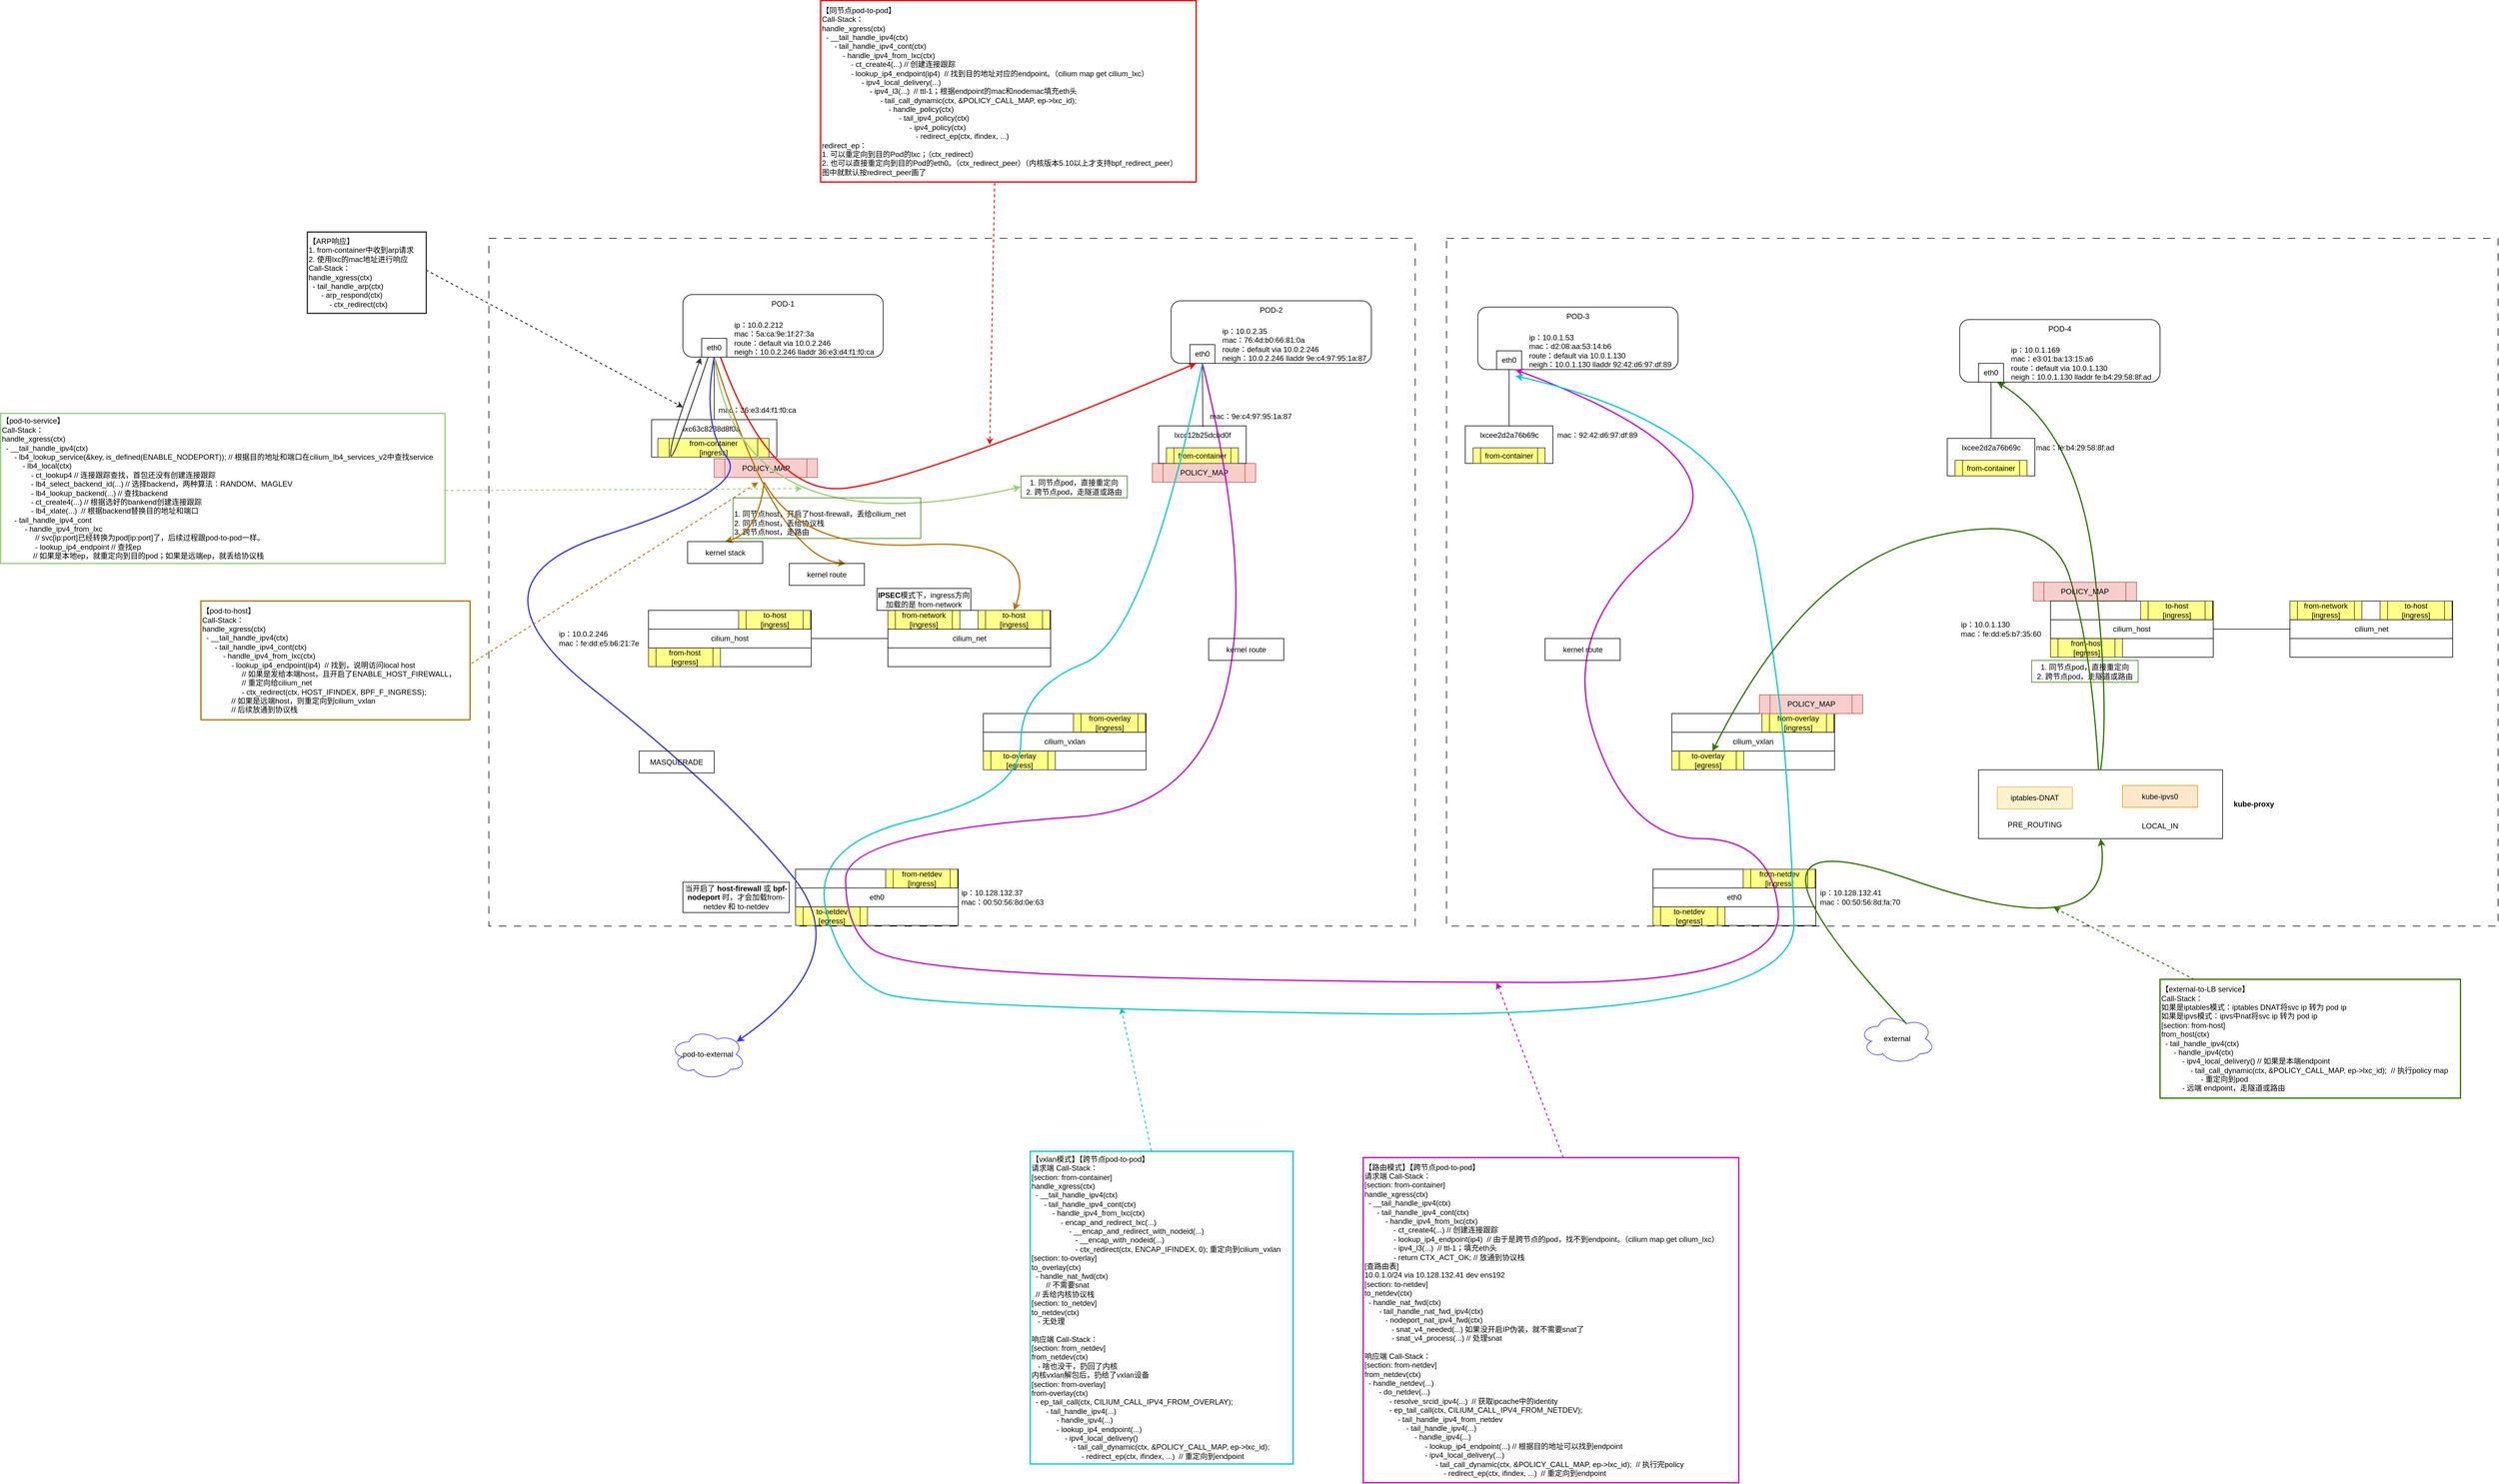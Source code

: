 <mxfile version="21.5.2" type="github">
  <diagram name="第 1 页" id="gMGXaRhbQjXeQtGGSrd3">
    <mxGraphModel dx="2704" dy="1717" grid="1" gridSize="10" guides="1" tooltips="1" connect="1" arrows="1" fold="1" page="1" pageScale="1" pageWidth="827" pageHeight="1169" math="0" shadow="0">
      <root>
        <mxCell id="0" />
        <mxCell id="1" parent="0" />
        <mxCell id="pFs_SzHBFSE5JqzF3wSR-124" value="" style="rounded=0;whiteSpace=wrap;html=1;strokeColor=#000000;strokeWidth=1;fillColor=none;dashed=1;dashPattern=12 12;" parent="1" vertex="1">
          <mxGeometry x="960" y="160" width="1680" height="1100" as="geometry" />
        </mxCell>
        <mxCell id="pFs_SzHBFSE5JqzF3wSR-123" value="" style="rounded=0;whiteSpace=wrap;html=1;strokeColor=#000000;strokeWidth=1;fillColor=none;dashed=1;dashPattern=12 12;movable=1;resizable=1;rotatable=1;deletable=1;editable=1;locked=0;connectable=1;" parent="1" vertex="1">
          <mxGeometry x="-570" y="160" width="1480" height="1100" as="geometry" />
        </mxCell>
        <mxCell id="AFxvPeA2e7Iyxpf63gBD-72" value="POLICY_MAP" style="shape=process;whiteSpace=wrap;html=1;backgroundOutline=1;fillColor=#f8cecc;strokeColor=#b85450;" parent="1" vertex="1">
          <mxGeometry x="1897.5" y="710" width="165" height="30" as="geometry" />
        </mxCell>
        <mxCell id="AFxvPeA2e7Iyxpf63gBD-71" value="POLICY_MAP" style="shape=process;whiteSpace=wrap;html=1;backgroundOutline=1;fillColor=#f8cecc;strokeColor=#b85450;" parent="1" vertex="1">
          <mxGeometry x="490" y="520" width="165" height="30" as="geometry" />
        </mxCell>
        <mxCell id="AFxvPeA2e7Iyxpf63gBD-65" value="" style="rounded=0;whiteSpace=wrap;html=1;" parent="1" vertex="1">
          <mxGeometry x="1810" y="1010" width="390" height="110" as="geometry" />
        </mxCell>
        <mxCell id="AFxvPeA2e7Iyxpf63gBD-25" value="" style="group" parent="1" vertex="1" connectable="0">
          <mxGeometry x="1290" y="1169" width="410" height="90" as="geometry" />
        </mxCell>
        <mxCell id="pFs_SzHBFSE5JqzF3wSR-71" value="ip：10.128.132.41&lt;br&gt;mac：00:50:56:8d:fa:70" style="text;html=1;strokeColor=none;fillColor=none;align=left;verticalAlign=middle;whiteSpace=wrap;rounded=0;container=0;" parent="AFxvPeA2e7Iyxpf63gBD-25" vertex="1">
          <mxGeometry x="265" y="25" width="145" height="40" as="geometry" />
        </mxCell>
        <mxCell id="pFs_SzHBFSE5JqzF3wSR-106" value="" style="rounded=0;whiteSpace=wrap;html=1;container=0;" parent="AFxvPeA2e7Iyxpf63gBD-25" vertex="1">
          <mxGeometry width="260" height="90" as="geometry" />
        </mxCell>
        <mxCell id="pFs_SzHBFSE5JqzF3wSR-107" value="from-netdev&lt;br&gt;[ingress]" style="shape=process;whiteSpace=wrap;html=1;backgroundOutline=1;fillColor=#ffff88;strokeColor=#36393d;container=0;" parent="AFxvPeA2e7Iyxpf63gBD-25" vertex="1">
          <mxGeometry x="144" width="115" height="30" as="geometry" />
        </mxCell>
        <mxCell id="pFs_SzHBFSE5JqzF3wSR-108" value="to-netdev&lt;br&gt;[egress]" style="shape=process;whiteSpace=wrap;html=1;backgroundOutline=1;fillColor=#ffff88;strokeColor=#36393d;container=0;" parent="AFxvPeA2e7Iyxpf63gBD-25" vertex="1">
          <mxGeometry y="60" width="115" height="30" as="geometry" />
        </mxCell>
        <mxCell id="pFs_SzHBFSE5JqzF3wSR-109" value="eth0" style="rounded=0;whiteSpace=wrap;html=1;strokeColor=default;strokeWidth=1;fillColor=none;container=0;" parent="AFxvPeA2e7Iyxpf63gBD-25" vertex="1">
          <mxGeometry y="30" width="260" height="30" as="geometry" />
        </mxCell>
        <mxCell id="AFxvPeA2e7Iyxpf63gBD-13" value="" style="group" parent="1" vertex="1" connectable="0">
          <mxGeometry x="-80" y="1169" width="407.5" height="90" as="geometry" />
        </mxCell>
        <mxCell id="pFs_SzHBFSE5JqzF3wSR-59" value="ip：10.128.132.37&lt;br&gt;mac：00:50:56:8d:0e:63" style="text;html=1;strokeColor=none;fillColor=none;align=left;verticalAlign=middle;whiteSpace=wrap;rounded=0;" parent="AFxvPeA2e7Iyxpf63gBD-13" vertex="1">
          <mxGeometry x="262.5" y="25" width="145" height="40" as="geometry" />
        </mxCell>
        <mxCell id="pFs_SzHBFSE5JqzF3wSR-60" value="" style="rounded=0;whiteSpace=wrap;html=1;" parent="AFxvPeA2e7Iyxpf63gBD-13" vertex="1">
          <mxGeometry width="260" height="90" as="geometry" />
        </mxCell>
        <mxCell id="pFs_SzHBFSE5JqzF3wSR-61" value="from-netdev&lt;br&gt;[ingress]" style="shape=process;whiteSpace=wrap;html=1;backgroundOutline=1;fillColor=#ffff88;strokeColor=#36393d;" parent="AFxvPeA2e7Iyxpf63gBD-13" vertex="1">
          <mxGeometry x="144" width="115" height="30" as="geometry" />
        </mxCell>
        <mxCell id="pFs_SzHBFSE5JqzF3wSR-62" value="to-netdev&lt;br&gt;[egress]" style="shape=process;whiteSpace=wrap;html=1;backgroundOutline=1;fillColor=#ffff88;strokeColor=#36393d;" parent="AFxvPeA2e7Iyxpf63gBD-13" vertex="1">
          <mxGeometry y="60" width="115" height="30" as="geometry" />
        </mxCell>
        <mxCell id="pFs_SzHBFSE5JqzF3wSR-105" value="eth0" style="rounded=0;whiteSpace=wrap;html=1;strokeColor=default;strokeWidth=1;fillColor=none;" parent="AFxvPeA2e7Iyxpf63gBD-13" vertex="1">
          <mxGeometry y="30" width="260" height="30" as="geometry" />
        </mxCell>
        <mxCell id="AFxvPeA2e7Iyxpf63gBD-4" value="" style="group" parent="1" vertex="1" connectable="0">
          <mxGeometry x="500" y="430" width="225" height="90" as="geometry" />
        </mxCell>
        <mxCell id="pFs_SzHBFSE5JqzF3wSR-18" value="mac：9e:c4:97:95:1a:87" style="text;html=1;strokeColor=none;fillColor=none;align=left;verticalAlign=middle;whiteSpace=wrap;rounded=0;" parent="AFxvPeA2e7Iyxpf63gBD-4" vertex="1">
          <mxGeometry x="80" width="145" height="30" as="geometry" />
        </mxCell>
        <mxCell id="pFs_SzHBFSE5JqzF3wSR-27" value="" style="rounded=0;whiteSpace=wrap;html=1;" parent="AFxvPeA2e7Iyxpf63gBD-4" vertex="1">
          <mxGeometry y="30" width="140" height="60" as="geometry" />
        </mxCell>
        <mxCell id="pFs_SzHBFSE5JqzF3wSR-28" value="from-container" style="shape=process;whiteSpace=wrap;html=1;backgroundOutline=1;fillColor=#ffff88;strokeColor=#36393d;" parent="AFxvPeA2e7Iyxpf63gBD-4" vertex="1">
          <mxGeometry x="12.5" y="65" width="115" height="25" as="geometry" />
        </mxCell>
        <mxCell id="pFs_SzHBFSE5JqzF3wSR-29" value="lxcc12b25dcbd0f" style="text;html=1;align=center;verticalAlign=middle;resizable=0;points=[];autosize=1;strokeColor=none;fillColor=none;" parent="AFxvPeA2e7Iyxpf63gBD-4" vertex="1">
          <mxGeometry x="15" y="30" width="110" height="30" as="geometry" />
        </mxCell>
        <mxCell id="AFxvPeA2e7Iyxpf63gBD-3" value="" style="group" parent="1" vertex="1" connectable="0">
          <mxGeometry x="-310" y="420" width="235" height="90" as="geometry" />
        </mxCell>
        <mxCell id="pFs_SzHBFSE5JqzF3wSR-10" value="mac：36:e3:d4:f1:f0:ca" style="text;html=1;strokeColor=none;fillColor=none;align=left;verticalAlign=middle;whiteSpace=wrap;rounded=0;" parent="AFxvPeA2e7Iyxpf63gBD-3" vertex="1">
          <mxGeometry x="105" width="130" height="30" as="geometry" />
        </mxCell>
        <mxCell id="pFs_SzHBFSE5JqzF3wSR-11" value="" style="rounded=0;whiteSpace=wrap;html=1;" parent="AFxvPeA2e7Iyxpf63gBD-3" vertex="1">
          <mxGeometry y="30" width="200" height="60" as="geometry" />
        </mxCell>
        <mxCell id="pFs_SzHBFSE5JqzF3wSR-22" value="from-container&lt;br&gt;[ingress]" style="shape=process;whiteSpace=wrap;html=1;backgroundOutline=1;fillColor=#ffff88;strokeColor=#36393d;" parent="AFxvPeA2e7Iyxpf63gBD-3" vertex="1">
          <mxGeometry x="10" y="60" width="177.5" height="30" as="geometry" />
        </mxCell>
        <mxCell id="pFs_SzHBFSE5JqzF3wSR-23" value="lxc63c8238d8f0a" style="text;html=1;align=center;verticalAlign=middle;resizable=0;points=[];autosize=1;strokeColor=none;fillColor=none;" parent="AFxvPeA2e7Iyxpf63gBD-3" vertex="1">
          <mxGeometry x="40" y="30" width="110" height="30" as="geometry" />
        </mxCell>
        <mxCell id="pFs_SzHBFSE5JqzF3wSR-117" value="" style="group" parent="1" vertex="1" connectable="0">
          <mxGeometry x="1320" y="920" width="260" height="90" as="geometry" />
        </mxCell>
        <mxCell id="pFs_SzHBFSE5JqzF3wSR-118" value="" style="rounded=0;whiteSpace=wrap;html=1;" parent="pFs_SzHBFSE5JqzF3wSR-117" vertex="1">
          <mxGeometry width="260" height="90" as="geometry" />
        </mxCell>
        <mxCell id="pFs_SzHBFSE5JqzF3wSR-119" value="from-overlay&lt;br style=&quot;border-color: var(--border-color);&quot;&gt;[ingress]" style="shape=process;whiteSpace=wrap;html=1;backgroundOutline=1;fillColor=#ffff88;strokeColor=#36393d;" parent="pFs_SzHBFSE5JqzF3wSR-117" vertex="1">
          <mxGeometry x="144" width="115" height="30" as="geometry" />
        </mxCell>
        <mxCell id="pFs_SzHBFSE5JqzF3wSR-120" value="to-overlay&lt;br style=&quot;border-color: var(--border-color);&quot;&gt;[egress]" style="shape=process;whiteSpace=wrap;html=1;backgroundOutline=1;fillColor=#ffff88;strokeColor=#36393d;" parent="pFs_SzHBFSE5JqzF3wSR-117" vertex="1">
          <mxGeometry y="60" width="115" height="30" as="geometry" />
        </mxCell>
        <mxCell id="pFs_SzHBFSE5JqzF3wSR-121" value="cilium_vxlan" style="rounded=0;whiteSpace=wrap;html=1;strokeColor=default;strokeWidth=1;fillColor=none;" parent="pFs_SzHBFSE5JqzF3wSR-117" vertex="1">
          <mxGeometry y="30" width="260" height="30" as="geometry" />
        </mxCell>
        <mxCell id="pFs_SzHBFSE5JqzF3wSR-112" value="" style="group" parent="1" vertex="1" connectable="0">
          <mxGeometry x="220" y="920" width="260" height="90" as="geometry" />
        </mxCell>
        <mxCell id="pFs_SzHBFSE5JqzF3wSR-113" value="" style="rounded=0;whiteSpace=wrap;html=1;" parent="pFs_SzHBFSE5JqzF3wSR-112" vertex="1">
          <mxGeometry width="260" height="90" as="geometry" />
        </mxCell>
        <mxCell id="pFs_SzHBFSE5JqzF3wSR-114" value="from-overlay&lt;br style=&quot;border-color: var(--border-color);&quot;&gt;[ingress]" style="shape=process;whiteSpace=wrap;html=1;backgroundOutline=1;fillColor=#ffff88;strokeColor=#36393d;" parent="pFs_SzHBFSE5JqzF3wSR-112" vertex="1">
          <mxGeometry x="144" width="115" height="30" as="geometry" />
        </mxCell>
        <mxCell id="pFs_SzHBFSE5JqzF3wSR-115" value="to-overlay&lt;br style=&quot;border-color: var(--border-color);&quot;&gt;[egress]" style="shape=process;whiteSpace=wrap;html=1;backgroundOutline=1;fillColor=#ffff88;strokeColor=#36393d;" parent="pFs_SzHBFSE5JqzF3wSR-112" vertex="1">
          <mxGeometry y="60" width="115" height="30" as="geometry" />
        </mxCell>
        <mxCell id="pFs_SzHBFSE5JqzF3wSR-116" value="cilium_vxlan" style="rounded=0;whiteSpace=wrap;html=1;strokeColor=default;strokeWidth=1;fillColor=none;" parent="pFs_SzHBFSE5JqzF3wSR-112" vertex="1">
          <mxGeometry y="30" width="260" height="30" as="geometry" />
        </mxCell>
        <mxCell id="pFs_SzHBFSE5JqzF3wSR-76" value="POLICY_MAP" style="shape=process;whiteSpace=wrap;html=1;backgroundOutline=1;fillColor=#f8cecc;strokeColor=#b85450;" parent="1" vertex="1">
          <mxGeometry x="1460" y="890" width="165" height="30" as="geometry" />
        </mxCell>
        <mxCell id="pFs_SzHBFSE5JqzF3wSR-39" value="POLICY_MAP" style="shape=process;whiteSpace=wrap;html=1;backgroundOutline=1;fillColor=#f8cecc;strokeColor=#b85450;" parent="1" vertex="1">
          <mxGeometry x="-210" y="512.5" width="165" height="30" as="geometry" />
        </mxCell>
        <mxCell id="pFs_SzHBFSE5JqzF3wSR-20" value="" style="endArrow=none;html=1;rounded=0;entryX=0.5;entryY=1;entryDx=0;entryDy=0;exitX=0.5;exitY=0;exitDx=0;exitDy=0;" parent="1" source="pFs_SzHBFSE5JqzF3wSR-11" target="pFs_SzHBFSE5JqzF3wSR-7" edge="1">
          <mxGeometry width="50" height="50" relative="1" as="geometry">
            <mxPoint x="80" y="460" as="sourcePoint" />
            <mxPoint x="130" y="410" as="targetPoint" />
          </mxGeometry>
        </mxCell>
        <mxCell id="pFs_SzHBFSE5JqzF3wSR-21" value="" style="endArrow=none;html=1;rounded=0;entryX=0.5;entryY=1;entryDx=0;entryDy=0;exitX=0.506;exitY=0.061;exitDx=0;exitDy=0;exitPerimeter=0;" parent="1" source="pFs_SzHBFSE5JqzF3wSR-29" target="pFs_SzHBFSE5JqzF3wSR-15" edge="1">
          <mxGeometry width="50" height="50" relative="1" as="geometry">
            <mxPoint x="570" y="450" as="sourcePoint" />
            <mxPoint x="180" y="370" as="targetPoint" />
          </mxGeometry>
        </mxCell>
        <mxCell id="pFs_SzHBFSE5JqzF3wSR-25" value="【ARP响应】&lt;br&gt;1. from-container中收到arp请求&lt;br&gt;2. 使用lxc的mac地址进行响应&lt;br&gt;Call-Stack：&lt;br&gt;handle_xgress(ctx)&lt;br&gt;&amp;nbsp; - tail_handle_arp(ctx)&lt;br&gt;&amp;nbsp; &amp;nbsp; &amp;nbsp; -&amp;nbsp;arp_respond(ctx)&lt;br&gt;&amp;nbsp; &amp;nbsp; &amp;nbsp; &amp;nbsp; &amp;nbsp; -&amp;nbsp;ctx_redirect(ctx)" style="text;html=1;align=left;verticalAlign=middle;resizable=0;points=[];autosize=1;strokeColor=#333333;fillColor=none;strokeWidth=2;" parent="1" vertex="1">
          <mxGeometry x="-860" y="150" width="190" height="130" as="geometry" />
        </mxCell>
        <mxCell id="pFs_SzHBFSE5JqzF3wSR-32" value="【同节点pod-to-pod】&lt;br&gt;Call-Stack：&lt;br&gt;handle_xgress(ctx)&lt;br&gt;&amp;nbsp; - __tail_handle_ipv4(ctx)&lt;br&gt;&amp;nbsp; &amp;nbsp; &amp;nbsp; -&amp;nbsp;tail_handle_ipv4_cont(ctx)&lt;br&gt;&amp;nbsp; &amp;nbsp; &amp;nbsp; &amp;nbsp; &amp;nbsp; -&amp;nbsp;handle_ipv4_from_lxc(ctx)&lt;br&gt;&amp;nbsp; &amp;nbsp; &amp;nbsp; &amp;nbsp; &amp;nbsp; &amp;nbsp; &amp;nbsp; -&amp;nbsp;ct_create4(...) // 创建连接跟踪&lt;br&gt;&amp;nbsp; &amp;nbsp; &amp;nbsp; &amp;nbsp; &amp;nbsp; &amp;nbsp; &amp;nbsp; -&amp;nbsp;lookup_ip4_endpoint(ip4)&amp;nbsp; // 找到目的地址对应的endpoint。（cilium map get cilium_lxc）&lt;br&gt;&amp;nbsp; &amp;nbsp; &amp;nbsp; &amp;nbsp; &amp;nbsp; &amp;nbsp; &amp;nbsp; &amp;nbsp; &amp;nbsp; &amp;nbsp;-&amp;nbsp;ipv4_local_delivery(...)&lt;br&gt;&amp;nbsp; &amp;nbsp; &amp;nbsp; &amp;nbsp; &amp;nbsp; &amp;nbsp; &amp;nbsp; &amp;nbsp; &amp;nbsp; &amp;nbsp; &amp;nbsp; &amp;nbsp;-&amp;nbsp;ipv4_l3(...)&amp;nbsp; // ttl-1；根据endpoint的mac和nodemac填充eth头&lt;br&gt;&amp;nbsp; &amp;nbsp; &amp;nbsp; &amp;nbsp; &amp;nbsp; &amp;nbsp; &amp;nbsp; &amp;nbsp; &amp;nbsp; &amp;nbsp; &amp;nbsp; &amp;nbsp; &amp;nbsp; &amp;nbsp; -&amp;nbsp;tail_call_dynamic(ctx, &amp;amp;POLICY_CALL_MAP, ep-&amp;gt;lxc_id);&lt;br&gt;&amp;nbsp; &amp;nbsp; &amp;nbsp; &amp;nbsp; &amp;nbsp; &amp;nbsp; &amp;nbsp; &amp;nbsp; &amp;nbsp; &amp;nbsp; &amp;nbsp; &amp;nbsp; &amp;nbsp; &amp;nbsp; &amp;nbsp; &amp;nbsp; -&amp;nbsp;handle_policy(ctx)&lt;br&gt;&amp;nbsp; &amp;nbsp; &amp;nbsp; &amp;nbsp; &amp;nbsp; &amp;nbsp; &amp;nbsp; &amp;nbsp; &amp;nbsp; &amp;nbsp; &amp;nbsp; &amp;nbsp; &amp;nbsp; &amp;nbsp; &amp;nbsp; &amp;nbsp; &amp;nbsp; &amp;nbsp; &amp;nbsp;-&amp;nbsp;tail_ipv4_policy(ctx)&lt;br&gt;&amp;nbsp; &amp;nbsp; &amp;nbsp; &amp;nbsp; &amp;nbsp; &amp;nbsp; &amp;nbsp; &amp;nbsp; &amp;nbsp; &amp;nbsp; &amp;nbsp; &amp;nbsp; &amp;nbsp; &amp;nbsp; &amp;nbsp; &amp;nbsp; &amp;nbsp; &amp;nbsp; &amp;nbsp; &amp;nbsp; &amp;nbsp; -&amp;nbsp;ipv4_policy(ctx)&lt;br&gt;&amp;nbsp; &amp;nbsp; &amp;nbsp; &amp;nbsp; &amp;nbsp; &amp;nbsp; &amp;nbsp; &amp;nbsp; &amp;nbsp; &amp;nbsp; &amp;nbsp; &amp;nbsp; &amp;nbsp; &amp;nbsp; &amp;nbsp; &amp;nbsp; &amp;nbsp; &amp;nbsp; &amp;nbsp; &amp;nbsp; &amp;nbsp; &amp;nbsp; &amp;nbsp;-&amp;nbsp;redirect_ep(ctx, ifindex, ...)&lt;br&gt;redirect_ep：&lt;br&gt;1. 可以重定向到目的Pod的lxc；（ctx_redirect）&lt;br&gt;2. 也可以直接重定向到目的Pod的eth0。（ctx_redirect_peer）（内核版本5.10以上才支持bpf_redirect_peer）&lt;br&gt;图中就默认按redirect_peer画了" style="text;html=1;align=left;verticalAlign=middle;resizable=0;points=[];autosize=1;strokeWidth=2;strokeColor=#FF0000;" parent="1" vertex="1">
          <mxGeometry x="-40" y="-220" width="600" height="290" as="geometry" />
        </mxCell>
        <mxCell id="pFs_SzHBFSE5JqzF3wSR-33" value="" style="curved=1;endArrow=classic;html=1;rounded=0;exitX=0.75;exitY=1;exitDx=0;exitDy=0;entryX=0.25;entryY=1;entryDx=0;entryDy=0;fillColor=#e51400;strokeColor=#FF0000;shadow=0;strokeWidth=2;" parent="1" source="pFs_SzHBFSE5JqzF3wSR-7" target="pFs_SzHBFSE5JqzF3wSR-15" edge="1">
          <mxGeometry width="50" height="50" relative="1" as="geometry">
            <mxPoint x="300" y="600" as="sourcePoint" />
            <mxPoint x="350" y="550" as="targetPoint" />
            <Array as="points">
              <mxPoint x="-120" y="570" />
              <mxPoint x="110" y="550" />
            </Array>
          </mxGeometry>
        </mxCell>
        <mxCell id="pFs_SzHBFSE5JqzF3wSR-34" value="【pod-to-host】&lt;br&gt;Call-Stack：&lt;br&gt;handle_xgress(ctx)&lt;br&gt;&amp;nbsp; - __tail_handle_ipv4(ctx)&lt;br&gt;&amp;nbsp; &amp;nbsp; &amp;nbsp; -&amp;nbsp;tail_handle_ipv4_cont(ctx)&lt;br&gt;&amp;nbsp; &amp;nbsp; &amp;nbsp; &amp;nbsp; &amp;nbsp; -&amp;nbsp;handle_ipv4_from_lxc(ctx)&lt;br&gt;&amp;nbsp; &amp;nbsp; &amp;nbsp; &amp;nbsp; &amp;nbsp; &amp;nbsp; &amp;nbsp; -&amp;nbsp;lookup_ip4_endpoint(ip4)&amp;nbsp; // 找到，说明访问local host&lt;br&gt;&amp;nbsp; &amp;nbsp; &amp;nbsp; &amp;nbsp; &amp;nbsp; &amp;nbsp; &amp;nbsp; &amp;nbsp; &amp;nbsp; &amp;nbsp;// 如果是发给本端host，且开启了ENABLE_HOST_FIREWALL，&lt;br&gt;&amp;nbsp; &amp;nbsp; &amp;nbsp; &amp;nbsp; &amp;nbsp; &amp;nbsp; &amp;nbsp; &amp;nbsp; &amp;nbsp; &amp;nbsp;// 重定向给cilium_net&lt;br&gt;&amp;nbsp; &amp;nbsp; &amp;nbsp; &amp;nbsp; &amp;nbsp; &amp;nbsp; &amp;nbsp; &amp;nbsp; &amp;nbsp; &amp;nbsp;-&amp;nbsp;ctx_redirect(ctx, HOST_IFINDEX, BPF_F_INGRESS);&lt;br&gt;&amp;nbsp; &amp;nbsp; &amp;nbsp; &amp;nbsp; &amp;nbsp; &amp;nbsp; &amp;nbsp; // 如果是远端host，则重定向到cilium_vxlan&lt;br&gt;&amp;nbsp; &amp;nbsp; &amp;nbsp; &amp;nbsp; &amp;nbsp; &amp;nbsp; &amp;nbsp; // 后续放通到协议栈" style="text;html=1;align=left;verticalAlign=middle;resizable=0;points=[];autosize=1;strokeColor=#BD7000;fillColor=none;fontColor=#000000;strokeWidth=2;" parent="1" vertex="1">
          <mxGeometry x="-1030" y="740" width="430" height="190" as="geometry" />
        </mxCell>
        <mxCell id="pFs_SzHBFSE5JqzF3wSR-38" value="" style="curved=1;endArrow=classic;html=1;rounded=0;exitX=0.5;exitY=1;exitDx=0;exitDy=0;fillColor=#f0a30a;strokeColor=#BD7000;shadow=0;strokeWidth=2;entryX=0.75;entryY=0;entryDx=0;entryDy=0;" parent="1" source="pFs_SzHBFSE5JqzF3wSR-7" target="uI2NAevABVAFO25NMIbf-1" edge="1">
          <mxGeometry width="50" height="50" relative="1" as="geometry">
            <mxPoint x="190" y="370" as="sourcePoint" />
            <mxPoint x="10" y="870" as="targetPoint" />
            <Array as="points">
              <mxPoint x="-110" y="670" />
            </Array>
          </mxGeometry>
        </mxCell>
        <mxCell id="pFs_SzHBFSE5JqzF3wSR-49" value="" style="rounded=1;whiteSpace=wrap;html=1;" parent="1" vertex="1">
          <mxGeometry x="1010" y="270" width="320" height="100" as="geometry" />
        </mxCell>
        <mxCell id="pFs_SzHBFSE5JqzF3wSR-50" value="eth0" style="rounded=0;whiteSpace=wrap;html=1;" parent="1" vertex="1">
          <mxGeometry x="1040" y="340" width="40" height="30" as="geometry" />
        </mxCell>
        <mxCell id="pFs_SzHBFSE5JqzF3wSR-51" value="ip：10.0.1.53&lt;br&gt;mac：d2:08:aa:53:14:b6&lt;br&gt;route：default via 10.0.1.130&lt;br&gt;neigh：10.0.1.130 lladdr 92:42:d6:97:df:89" style="text;html=1;strokeColor=none;fillColor=none;align=left;verticalAlign=middle;whiteSpace=wrap;rounded=0;" parent="1" vertex="1">
          <mxGeometry x="1090" y="310" width="240" height="60" as="geometry" />
        </mxCell>
        <mxCell id="pFs_SzHBFSE5JqzF3wSR-52" value="POD-3" style="text;html=1;strokeColor=none;fillColor=none;align=center;verticalAlign=middle;whiteSpace=wrap;rounded=0;" parent="1" vertex="1">
          <mxGeometry x="1140" y="270" width="60" height="30" as="geometry" />
        </mxCell>
        <mxCell id="pFs_SzHBFSE5JqzF3wSR-53" value="mac：92:42:d6:97:df:89" style="text;html=1;strokeColor=none;fillColor=none;align=left;verticalAlign=middle;whiteSpace=wrap;rounded=0;" parent="1" vertex="1">
          <mxGeometry x="1135" y="460" width="145" height="30" as="geometry" />
        </mxCell>
        <mxCell id="pFs_SzHBFSE5JqzF3wSR-54" value="" style="endArrow=none;html=1;rounded=0;entryX=0.5;entryY=1;entryDx=0;entryDy=0;" parent="1" target="pFs_SzHBFSE5JqzF3wSR-50" edge="1">
          <mxGeometry width="50" height="50" relative="1" as="geometry">
            <mxPoint x="1060" y="460" as="sourcePoint" />
            <mxPoint x="670" y="380" as="targetPoint" />
          </mxGeometry>
        </mxCell>
        <mxCell id="pFs_SzHBFSE5JqzF3wSR-55" value="" style="rounded=0;whiteSpace=wrap;html=1;" parent="1" vertex="1">
          <mxGeometry x="990" y="460" width="140" height="60" as="geometry" />
        </mxCell>
        <mxCell id="pFs_SzHBFSE5JqzF3wSR-57" value="lxcee2d2a76b69c" style="text;html=1;align=center;verticalAlign=middle;resizable=0;points=[];autosize=1;strokeColor=none;fillColor=none;" parent="1" vertex="1">
          <mxGeometry x="1000" y="460" width="120" height="30" as="geometry" />
        </mxCell>
        <mxCell id="pFs_SzHBFSE5JqzF3wSR-64" value="" style="curved=1;endArrow=classic;html=1;rounded=0;fillColor=#f0a30a;strokeColor=#CC00CC;shadow=0;strokeWidth=2;entryX=0.75;entryY=1;entryDx=0;entryDy=0;exitX=0.5;exitY=1;exitDx=0;exitDy=0;" parent="1" source="pFs_SzHBFSE5JqzF3wSR-15" target="pFs_SzHBFSE5JqzF3wSR-50" edge="1">
          <mxGeometry width="50" height="50" relative="1" as="geometry">
            <mxPoint x="160" y="360" as="sourcePoint" />
            <mxPoint x="1070" y="560" as="targetPoint" />
            <Array as="points">
              <mxPoint x="740" y="1060" />
              <mxPoint y="1110" />
              <mxPoint y="1260" />
              <mxPoint x="80" y="1330" />
              <mxPoint x="760" y="1350" />
              <mxPoint x="1500" y="1350" />
              <mxPoint x="1480" y="1120" />
              <mxPoint x="1250" y="1120" />
              <mxPoint x="1140" y="780" />
              <mxPoint x="1470" y="520" />
            </Array>
          </mxGeometry>
        </mxCell>
        <mxCell id="pFs_SzHBFSE5JqzF3wSR-66" value="【路由模式】【跨节点pod-to-pod】&lt;br&gt;请求端 Call-Stack：&lt;br&gt;[section: from-container]&lt;br&gt;handle_xgress(ctx)&lt;br&gt;&amp;nbsp; - __tail_handle_ipv4(ctx)&lt;br&gt;&amp;nbsp; &amp;nbsp; &amp;nbsp; -&amp;nbsp;tail_handle_ipv4_cont(ctx)&lt;br&gt;&amp;nbsp; &amp;nbsp; &amp;nbsp; &amp;nbsp; &amp;nbsp; -&amp;nbsp;handle_ipv4_from_lxc(ctx)&lt;br style=&quot;border-color: var(--border-color);&quot;&gt;&amp;nbsp; &amp;nbsp; &amp;nbsp; &amp;nbsp; &amp;nbsp; &amp;nbsp; &amp;nbsp; -&amp;nbsp;ct_create4(...) // 创建连接跟踪&lt;br&gt;&amp;nbsp; &amp;nbsp; &amp;nbsp; &amp;nbsp; &amp;nbsp; &amp;nbsp; &amp;nbsp; -&amp;nbsp;lookup_ip4_endpoint(ip4)&amp;nbsp; // 由于是跨节点的pod，找不到endpoint。（cilium map get cilium_lxc）&lt;br&gt;&amp;nbsp; &amp;nbsp; &amp;nbsp; &amp;nbsp; &amp;nbsp; &amp;nbsp; &amp;nbsp; -&amp;nbsp;ipv4_l3(...)&amp;nbsp; // ttl-1；填充eth头&lt;br&gt;&amp;nbsp; &amp;nbsp; &amp;nbsp; &amp;nbsp; &amp;nbsp; &amp;nbsp; &amp;nbsp; - return CTX_ACT_OK; // 放通到协议栈&lt;br&gt;[查路由表]&lt;br&gt;10.0.1.0/24 via 10.128.132.41 dev ens192&lt;br&gt;[section: to-netdev]&lt;br&gt;to_netdev(ctx)&lt;br&gt;&amp;nbsp; -&amp;nbsp;handle_nat_fwd(ctx)&lt;br&gt;&amp;nbsp; &amp;nbsp; &amp;nbsp; &amp;nbsp;- tail_handle_nat_fwd_ipv4(ctx)&lt;br&gt;&amp;nbsp; &amp;nbsp; &amp;nbsp; &amp;nbsp; &amp;nbsp; -&amp;nbsp;nodeport_nat_ipv4_fwd(ctx)&lt;br&gt;&amp;nbsp; &amp;nbsp; &amp;nbsp; &amp;nbsp; &amp;nbsp; &amp;nbsp; &amp;nbsp;-&amp;nbsp;snat_v4_needed(...) 如果没开启IP伪装，就不需要snat了&lt;br&gt;&amp;nbsp; &amp;nbsp; &amp;nbsp; &amp;nbsp; &amp;nbsp; &amp;nbsp; &amp;nbsp;-&amp;nbsp;snat_v4_process(...) // 处理snat&lt;br&gt;&lt;br&gt;响应端 Call-Stack：&lt;br&gt;[section: from-netdev]&lt;br&gt;from_netdev(ctx)&lt;br&gt;&amp;nbsp; -&amp;nbsp;handle_netdev(...)&lt;br&gt;&amp;nbsp; &amp;nbsp; &amp;nbsp; &amp;nbsp;-&amp;nbsp;do_netdev(...)&lt;br&gt;&amp;nbsp; &amp;nbsp; &amp;nbsp; &amp;nbsp; &amp;nbsp; &amp;nbsp; -&amp;nbsp;resolve_srcid_ipv4(...)&amp;nbsp; // 获取ipcache中的identity&lt;br&gt;&amp;nbsp; &amp;nbsp; &amp;nbsp; &amp;nbsp; &amp;nbsp; &amp;nbsp; -&amp;nbsp;ep_tail_call(ctx, CILIUM_CALL_IPV4_FROM_NETDEV);&lt;br&gt;&amp;nbsp; &amp;nbsp; &amp;nbsp; &amp;nbsp; &amp;nbsp; &amp;nbsp; &amp;nbsp; &amp;nbsp; -&amp;nbsp;tail_handle_ipv4_from_netdev&lt;br&gt;&amp;nbsp; &amp;nbsp; &amp;nbsp; &amp;nbsp; &amp;nbsp; &amp;nbsp; &amp;nbsp; &amp;nbsp; &amp;nbsp; &amp;nbsp; -&amp;nbsp;tail_handle_ipv4(...)&lt;br&gt;&amp;nbsp; &amp;nbsp; &amp;nbsp; &amp;nbsp; &amp;nbsp; &amp;nbsp; &amp;nbsp; &amp;nbsp; &amp;nbsp; &amp;nbsp; &amp;nbsp; &amp;nbsp; -&amp;nbsp;handle_ipv4(...)&lt;br&gt;&amp;nbsp; &amp;nbsp; &amp;nbsp; &amp;nbsp; &amp;nbsp; &amp;nbsp; &amp;nbsp; &amp;nbsp; &amp;nbsp; &amp;nbsp; &amp;nbsp; &amp;nbsp; &amp;nbsp; &amp;nbsp; &amp;nbsp;-&amp;nbsp;lookup_ip4_endpoint(...) // 根据目的地址可以找到endpoint&lt;br&gt;&amp;nbsp; &amp;nbsp; &amp;nbsp; &amp;nbsp; &amp;nbsp; &amp;nbsp; &amp;nbsp; &amp;nbsp; &amp;nbsp; &amp;nbsp; &amp;nbsp; &amp;nbsp; &amp;nbsp; &amp;nbsp; &amp;nbsp;-&amp;nbsp;ipv4_local_delivery(...)&lt;br&gt;&amp;nbsp; &amp;nbsp; &amp;nbsp; &amp;nbsp; &amp;nbsp; &amp;nbsp; &amp;nbsp; &amp;nbsp; &amp;nbsp; &amp;nbsp; &amp;nbsp; &amp;nbsp; &amp;nbsp; &amp;nbsp; &amp;nbsp; &amp;nbsp; &amp;nbsp; -&amp;nbsp;tail_call_dynamic(ctx, &amp;amp;POLICY_CALL_MAP, ep-&amp;gt;lxc_id);&amp;nbsp; // 执行完policy&lt;br&gt;&amp;nbsp; &amp;nbsp; &amp;nbsp; &amp;nbsp; &amp;nbsp; &amp;nbsp; &amp;nbsp; &amp;nbsp; &amp;nbsp; &amp;nbsp; &amp;nbsp; &amp;nbsp; &amp;nbsp; &amp;nbsp; &amp;nbsp; &amp;nbsp; &amp;nbsp; &amp;nbsp; &amp;nbsp; -&amp;nbsp;redirect_ep(ctx, ifindex, ...)&amp;nbsp; // 重定向到endpoint" style="text;html=1;align=left;verticalAlign=middle;resizable=0;points=[];autosize=1;strokeWidth=2;strokeColor=#CC00CC;" parent="1" vertex="1">
          <mxGeometry x="827" y="1630" width="600" height="520" as="geometry" />
        </mxCell>
        <mxCell id="pFs_SzHBFSE5JqzF3wSR-69" value="from-container" style="shape=process;whiteSpace=wrap;html=1;backgroundOutline=1;fillColor=#ffff88;strokeColor=#36393d;" parent="1" vertex="1">
          <mxGeometry x="1002.5" y="495" width="115" height="25" as="geometry" />
        </mxCell>
        <mxCell id="pFs_SzHBFSE5JqzF3wSR-84" value="【pod-to-service】&lt;br&gt;Call-Stack：&lt;br&gt;handle_xgress(ctx)&lt;br&gt;&amp;nbsp; - __tail_handle_ipv4(ctx)&lt;br&gt;&amp;nbsp; &amp;nbsp; &amp;nbsp; -&amp;nbsp;lb4_lookup_service(&amp;amp;key, is_defined(ENABLE_NODEPORT)); // 根据目的地址和端口在cilium_lb4_services_v2中查找service&lt;br&gt;&amp;nbsp; &amp;nbsp; &amp;nbsp; &amp;nbsp; &amp;nbsp; -&amp;nbsp;lb4_local(ctx)&lt;br&gt;&amp;nbsp; &amp;nbsp; &amp;nbsp; &amp;nbsp; &amp;nbsp; &amp;nbsp; &amp;nbsp; - ct_lookup4 // 连接跟踪查找，首包还没有创建连接跟踪&amp;nbsp;&lt;br&gt;&amp;nbsp; &amp;nbsp; &amp;nbsp; &amp;nbsp; &amp;nbsp; &amp;nbsp; &amp;nbsp; -&amp;nbsp;lb4_select_backend_id(...) // 选择backend，两种算法：RANDOM、MAGLEV&lt;br&gt;&amp;nbsp; &amp;nbsp; &amp;nbsp; &amp;nbsp; &amp;nbsp; &amp;nbsp; &amp;nbsp; -&amp;nbsp;lb4_lookup_backend(...) // 查找backend&lt;br&gt;&amp;nbsp; &amp;nbsp; &amp;nbsp; &amp;nbsp; &amp;nbsp; &amp;nbsp; &amp;nbsp; -&amp;nbsp;ct_create4(...) // 根据选好的bankend创建连接跟踪&lt;br&gt;&amp;nbsp; &amp;nbsp; &amp;nbsp; &amp;nbsp; &amp;nbsp; &amp;nbsp; &amp;nbsp; -&amp;nbsp;lb4_xlate(...)&amp;nbsp; // 根据backend替换目的地址和端口&lt;br&gt;&amp;nbsp; &amp;nbsp; &amp;nbsp; - tail_handle_ipv4_cont&lt;br&gt;&amp;nbsp; &amp;nbsp; &amp;nbsp; &amp;nbsp; &amp;nbsp; &amp;nbsp;- handle_ipv4_from_lxc&lt;br style=&quot;border-color: var(--border-color);&quot;&gt;&amp;nbsp; &amp;nbsp; &amp;nbsp; &amp;nbsp; &amp;nbsp; &amp;nbsp; &amp;nbsp; &amp;nbsp; // svc[ip:port]已经转换为pod[ip:port]了，后续过程跟pod-to-pod一样。&lt;br&gt;&amp;nbsp; &amp;nbsp; &amp;nbsp; &amp;nbsp; &amp;nbsp; &amp;nbsp; &amp;nbsp; &amp;nbsp; - lookup_ip4_endpoint // 查找ep&lt;br&gt;&amp;nbsp; &amp;nbsp; &amp;nbsp; &amp;nbsp; &amp;nbsp; &amp;nbsp; &amp;nbsp; &amp;nbsp;// 如果是本地ep，就重定向到目的pod；如果是远端ep，就丢给协议栈" style="text;html=1;align=left;verticalAlign=middle;resizable=0;points=[];autosize=1;strokeWidth=2;strokeColor=#97D077;" parent="1" vertex="1">
          <mxGeometry x="-1350" y="440" width="710" height="240" as="geometry" />
        </mxCell>
        <mxCell id="pFs_SzHBFSE5JqzF3wSR-85" value="" style="curved=1;endArrow=classic;html=1;rounded=0;fillColor=#f0a30a;strokeColor=#97D077;shadow=0;strokeWidth=2;exitX=0.5;exitY=1;exitDx=0;exitDy=0;entryX=0;entryY=0.5;entryDx=0;entryDy=0;" parent="1" source="pFs_SzHBFSE5JqzF3wSR-7" target="AFxvPeA2e7Iyxpf63gBD-28" edge="1">
          <mxGeometry width="50" height="50" relative="1" as="geometry">
            <mxPoint x="160" y="360" as="sourcePoint" />
            <mxPoint x="120" y="630" as="targetPoint" />
            <Array as="points">
              <mxPoint x="-170" y="660" />
            </Array>
          </mxGeometry>
        </mxCell>
        <mxCell id="pFs_SzHBFSE5JqzF3wSR-88" value="" style="curved=1;endArrow=classic;html=1;rounded=0;exitX=0.5;exitY=1;exitDx=0;exitDy=0;fillColor=#f0a30a;strokeColor=#3333FF;shadow=0;strokeWidth=2;entryX=0.88;entryY=0.25;entryDx=0;entryDy=0;entryPerimeter=0;" parent="1" source="pFs_SzHBFSE5JqzF3wSR-7" target="pFs_SzHBFSE5JqzF3wSR-89" edge="1">
          <mxGeometry width="50" height="50" relative="1" as="geometry">
            <mxPoint x="160" y="360" as="sourcePoint" />
            <mxPoint x="350" y="1060" as="targetPoint" />
            <Array as="points">
              <mxPoint x="-230" y="460" />
              <mxPoint x="-150" y="560" />
              <mxPoint x="-620" y="710" />
              <mxPoint x="-190" y="1050" />
              <mxPoint x="20" y="1310" />
            </Array>
          </mxGeometry>
        </mxCell>
        <mxCell id="pFs_SzHBFSE5JqzF3wSR-89" value="pod-to-external" style="ellipse;shape=cloud;whiteSpace=wrap;html=1;strokeColor=#3333FF;strokeWidth=1;fillColor=none;" parent="1" vertex="1">
          <mxGeometry x="-280" y="1425" width="120" height="80" as="geometry" />
        </mxCell>
        <mxCell id="pFs_SzHBFSE5JqzF3wSR-90" value="" style="endArrow=classic;html=1;rounded=0;sketch=0;strokeColor=#CC00CC;strokeWidth=1.5;dashed=1;exitX=0.532;exitY=0;exitDx=0;exitDy=0;exitPerimeter=0;" parent="1" source="pFs_SzHBFSE5JqzF3wSR-66" edge="1">
          <mxGeometry width="50" height="50" relative="1" as="geometry">
            <mxPoint x="920" y="1170" as="sourcePoint" />
            <mxPoint x="1040" y="1350" as="targetPoint" />
          </mxGeometry>
        </mxCell>
        <mxCell id="pFs_SzHBFSE5JqzF3wSR-91" value="" style="endArrow=classic;html=1;rounded=0;sketch=0;strokeColor=#FF0000;strokeWidth=1.5;dashed=1;exitX=0.463;exitY=1.005;exitDx=0;exitDy=0;exitPerimeter=0;" parent="1" source="pFs_SzHBFSE5JqzF3wSR-32" edge="1">
          <mxGeometry width="50" height="50" relative="1" as="geometry">
            <mxPoint x="475" y="290" as="sourcePoint" />
            <mxPoint x="230" y="490" as="targetPoint" />
          </mxGeometry>
        </mxCell>
        <mxCell id="pFs_SzHBFSE5JqzF3wSR-92" value="" style="endArrow=classic;html=1;rounded=0;sketch=0;strokeColor=#333333;strokeWidth=1.5;dashed=1;exitX=0.995;exitY=0.464;exitDx=0;exitDy=0;exitPerimeter=0;" parent="1" source="pFs_SzHBFSE5JqzF3wSR-25" edge="1">
          <mxGeometry width="50" height="50" relative="1" as="geometry">
            <mxPoint y="460" as="sourcePoint" />
            <mxPoint x="-260" y="430" as="targetPoint" />
          </mxGeometry>
        </mxCell>
        <mxCell id="pFs_SzHBFSE5JqzF3wSR-93" value="" style="endArrow=classic;html=1;rounded=0;sketch=0;strokeColor=#97D077;strokeWidth=1.5;dashed=1;exitX=1;exitY=0.513;exitDx=0;exitDy=0;exitPerimeter=0;" parent="1" source="pFs_SzHBFSE5JqzF3wSR-84" edge="1">
          <mxGeometry width="50" height="50" relative="1" as="geometry">
            <mxPoint x="-101" y="370" as="sourcePoint" />
            <mxPoint x="-70" y="560" as="targetPoint" />
          </mxGeometry>
        </mxCell>
        <mxCell id="pFs_SzHBFSE5JqzF3wSR-97" value="" style="endArrow=classic;html=1;rounded=0;sketch=0;strokeColor=#BD7000;strokeWidth=1.5;dashed=1;exitX=1.004;exitY=0.525;exitDx=0;exitDy=0;exitPerimeter=0;" parent="1" source="pFs_SzHBFSE5JqzF3wSR-34" edge="1">
          <mxGeometry width="50" height="50" relative="1" as="geometry">
            <mxPoint x="-10" y="623" as="sourcePoint" />
            <mxPoint x="-140" y="550" as="targetPoint" />
          </mxGeometry>
        </mxCell>
        <mxCell id="pFs_SzHBFSE5JqzF3wSR-98" value="【vxlan模式】【跨节点pod-to-pod】&lt;br&gt;请求端 Call-Stack：&lt;br&gt;[section: from-container]&lt;br&gt;handle_xgress(ctx)&lt;br&gt;&amp;nbsp; - __tail_handle_ipv4(ctx)&lt;br&gt;&amp;nbsp; &amp;nbsp; &amp;nbsp; -&amp;nbsp;tail_handle_ipv4_cont(ctx)&lt;br&gt;&amp;nbsp; &amp;nbsp; &amp;nbsp; &amp;nbsp; &amp;nbsp; -&amp;nbsp;handle_ipv4_from_lxc(ctx)&lt;br style=&quot;border-color: var(--border-color);&quot;&gt;&amp;nbsp; &amp;nbsp; &amp;nbsp; &amp;nbsp; &amp;nbsp; &amp;nbsp; &amp;nbsp; -&amp;nbsp;encap_and_redirect_lxc(...)&amp;nbsp;&lt;br&gt;&amp;nbsp; &amp;nbsp; &amp;nbsp; &amp;nbsp; &amp;nbsp; &amp;nbsp; &amp;nbsp; &amp;nbsp; &amp;nbsp; -&amp;nbsp;__encap_and_redirect_with_nodeid(...)&amp;nbsp;&amp;nbsp;&lt;br&gt;&amp;nbsp; &amp;nbsp; &amp;nbsp; &amp;nbsp; &amp;nbsp; &amp;nbsp; &amp;nbsp; &amp;nbsp; &amp;nbsp; &amp;nbsp; &amp;nbsp;-&amp;nbsp;__encap_with_nodeid(...)&amp;nbsp;&amp;nbsp;&lt;br&gt;&amp;nbsp; &amp;nbsp; &amp;nbsp; &amp;nbsp; &amp;nbsp; &amp;nbsp; &amp;nbsp; &amp;nbsp; &amp;nbsp; &amp;nbsp; &amp;nbsp;-&amp;nbsp;ctx_redirect(ctx, ENCAP_IFINDEX, 0); 重定向到cilium_vxlan&lt;br&gt;[section: to-overlay]&lt;br&gt;to_overlay(ctx)&lt;br&gt;&amp;nbsp; -&amp;nbsp;handle_nat_fwd(ctx)&lt;br&gt;&amp;nbsp; &amp;nbsp; &amp;nbsp; &amp;nbsp;// 不需要snat&lt;br&gt;&amp;nbsp; // 丢给内核协议栈&lt;br&gt;[section: to_netdev]&lt;br&gt;to_netdev(ctx)&lt;br&gt;&amp;nbsp; &amp;nbsp;- 无处理&lt;br&gt;&lt;br&gt;响应端 Call-Stack：&lt;br&gt;[section: from_netdev]&lt;br style=&quot;border-color: var(--border-color);&quot;&gt;from_netdev(ctx)&lt;br style=&quot;border-color: var(--border-color);&quot;&gt;&amp;nbsp; &amp;nbsp;- 啥也没干，扔回了内核&lt;br&gt;内核vxlan解包后，扔给了vxlan设备&lt;br&gt;[section: from-overlay]&lt;br&gt;from-overlay(ctx)&lt;br&gt;&amp;nbsp; -&amp;nbsp;ep_tail_call(ctx, CILIUM_CALL_IPV4_FROM_OVERLAY);&lt;br&gt;&amp;nbsp; &amp;nbsp; &amp;nbsp; &amp;nbsp;-&amp;nbsp;tail_handle_ipv4(...)&lt;br&gt;&amp;nbsp; &amp;nbsp; &amp;nbsp; &amp;nbsp; &amp;nbsp; &amp;nbsp; -&amp;nbsp;handle_ipv4(...)&amp;nbsp;&amp;nbsp;&lt;br&gt;&amp;nbsp; &amp;nbsp; &amp;nbsp; &amp;nbsp; &amp;nbsp; &amp;nbsp; -&amp;nbsp;lookup_ip4_endpoint(...)&lt;br&gt;&amp;nbsp; &amp;nbsp; &amp;nbsp; &amp;nbsp; &amp;nbsp; &amp;nbsp; &amp;nbsp; &amp;nbsp; -&amp;nbsp;ipv4_local_delivery()&lt;br&gt;&amp;nbsp; &amp;nbsp; &amp;nbsp; &amp;nbsp; &amp;nbsp; &amp;nbsp; &amp;nbsp; &amp;nbsp; &amp;nbsp; &amp;nbsp; -&amp;nbsp;tail_call_dynamic(ctx, &amp;amp;POLICY_CALL_MAP, ep-&amp;gt;lxc_id);&lt;br&gt;&amp;nbsp; &amp;nbsp; &amp;nbsp; &amp;nbsp; &amp;nbsp; &amp;nbsp; &amp;nbsp; &amp;nbsp; &amp;nbsp; &amp;nbsp; &amp;nbsp; &amp;nbsp; - redirect_ep(ctx, ifindex, ...)&amp;nbsp; // 重定向到endpoint" style="text;html=1;align=left;verticalAlign=middle;resizable=0;points=[];autosize=1;strokeWidth=2;strokeColor=#00CCCC;" parent="1" vertex="1">
          <mxGeometry x="295" y="1620" width="420" height="500" as="geometry" />
        </mxCell>
        <mxCell id="pFs_SzHBFSE5JqzF3wSR-99" value="" style="curved=1;endArrow=classic;html=1;rounded=0;fillColor=#e51400;strokeColor=#00CCCC;shadow=0;strokeWidth=2;exitX=0.5;exitY=1;exitDx=0;exitDy=0;" parent="1" source="pFs_SzHBFSE5JqzF3wSR-15" edge="1">
          <mxGeometry width="50" height="50" relative="1" as="geometry">
            <mxPoint x="170" y="360" as="sourcePoint" />
            <mxPoint x="1070" y="380" as="targetPoint" />
            <Array as="points">
              <mxPoint x="480" y="800" />
              <mxPoint x="280" y="880" />
              <mxPoint x="280" y="1050" />
              <mxPoint x="-60" y="1130" />
              <mxPoint y="1350" />
              <mxPoint x="140" y="1390" />
              <mxPoint x="1520" y="1410" />
              <mxPoint x="1510" y="1100" />
              <mxPoint x="1490" y="860" />
              <mxPoint x="1420" y="460" />
            </Array>
          </mxGeometry>
        </mxCell>
        <mxCell id="pFs_SzHBFSE5JqzF3wSR-122" value="" style="endArrow=classic;html=1;rounded=0;sketch=0;strokeColor=#00CCCC;strokeWidth=1.5;dashed=1;exitX=0.46;exitY=-0.002;exitDx=0;exitDy=0;exitPerimeter=0;" parent="1" source="pFs_SzHBFSE5JqzF3wSR-98" edge="1">
          <mxGeometry width="50" height="50" relative="1" as="geometry">
            <mxPoint x="1219" y="1230" as="sourcePoint" />
            <mxPoint x="440" y="1390" as="targetPoint" />
          </mxGeometry>
        </mxCell>
        <mxCell id="AFxvPeA2e7Iyxpf63gBD-1" value="" style="group" parent="1" vertex="1" connectable="0">
          <mxGeometry x="-260" y="250" width="320" height="100" as="geometry" />
        </mxCell>
        <mxCell id="pFs_SzHBFSE5JqzF3wSR-5" value="" style="rounded=1;whiteSpace=wrap;html=1;" parent="AFxvPeA2e7Iyxpf63gBD-1" vertex="1">
          <mxGeometry width="320" height="100" as="geometry" />
        </mxCell>
        <mxCell id="pFs_SzHBFSE5JqzF3wSR-7" value="eth0" style="rounded=0;whiteSpace=wrap;html=1;" parent="AFxvPeA2e7Iyxpf63gBD-1" vertex="1">
          <mxGeometry x="30" y="70" width="40" height="30" as="geometry" />
        </mxCell>
        <mxCell id="pFs_SzHBFSE5JqzF3wSR-8" value="ip：10.0.2.212&lt;br&gt;mac：5a:ca:9e:1f:27:3a&lt;br&gt;route：default via 10.0.2.246&lt;br&gt;neigh：10.0.2.246 lladdr 36:e3:d4:f1:f0:ca" style="text;html=1;strokeColor=none;fillColor=none;align=left;verticalAlign=middle;whiteSpace=wrap;rounded=0;" parent="AFxvPeA2e7Iyxpf63gBD-1" vertex="1">
          <mxGeometry x="80" y="40" width="240" height="60" as="geometry" />
        </mxCell>
        <mxCell id="pFs_SzHBFSE5JqzF3wSR-9" value="POD-1" style="text;html=1;strokeColor=none;fillColor=none;align=center;verticalAlign=middle;whiteSpace=wrap;rounded=0;" parent="AFxvPeA2e7Iyxpf63gBD-1" vertex="1">
          <mxGeometry x="130" width="60" height="30" as="geometry" />
        </mxCell>
        <mxCell id="pFs_SzHBFSE5JqzF3wSR-24" value="" style="curved=1;endArrow=classic;html=1;rounded=0;fillColor=#dae8fc;strokeColor=#333333;exitX=0.25;exitY=1;exitDx=0;exitDy=0;strokeWidth=1.5;entryX=0.089;entryY=1.008;entryDx=0;entryDy=0;entryPerimeter=0;" parent="AFxvPeA2e7Iyxpf63gBD-1" source="pFs_SzHBFSE5JqzF3wSR-7" target="pFs_SzHBFSE5JqzF3wSR-5" edge="1">
          <mxGeometry width="50" height="50" relative="1" as="geometry">
            <mxPoint x="140" y="360" as="sourcePoint" />
            <mxPoint x="90" y="370" as="targetPoint" />
            <Array as="points">
              <mxPoint x="-20" y="280" />
              <mxPoint x="-20" y="230" />
            </Array>
          </mxGeometry>
        </mxCell>
        <mxCell id="AFxvPeA2e7Iyxpf63gBD-2" value="" style="group" parent="1" vertex="1" connectable="0">
          <mxGeometry x="520" y="260" width="320" height="100" as="geometry" />
        </mxCell>
        <mxCell id="pFs_SzHBFSE5JqzF3wSR-14" value="" style="rounded=1;whiteSpace=wrap;html=1;" parent="AFxvPeA2e7Iyxpf63gBD-2" vertex="1">
          <mxGeometry width="320" height="100" as="geometry" />
        </mxCell>
        <mxCell id="pFs_SzHBFSE5JqzF3wSR-15" value="eth0" style="rounded=0;whiteSpace=wrap;html=1;" parent="AFxvPeA2e7Iyxpf63gBD-2" vertex="1">
          <mxGeometry x="30" y="70" width="40" height="30" as="geometry" />
        </mxCell>
        <mxCell id="pFs_SzHBFSE5JqzF3wSR-16" value="ip：10.0.2.35&lt;br&gt;mac：76:4d:b0:66:81:0a&lt;br&gt;route：default via 10.0.2.246&lt;br&gt;neigh：10.0.2.246 lladdr 9e:c4:97:95:1a:87" style="text;html=1;strokeColor=none;fillColor=none;align=left;verticalAlign=middle;whiteSpace=wrap;rounded=0;" parent="AFxvPeA2e7Iyxpf63gBD-2" vertex="1">
          <mxGeometry x="80" y="40" width="240" height="60" as="geometry" />
        </mxCell>
        <mxCell id="pFs_SzHBFSE5JqzF3wSR-17" value="POD-2" style="text;html=1;strokeColor=none;fillColor=none;align=center;verticalAlign=middle;whiteSpace=wrap;rounded=0;" parent="AFxvPeA2e7Iyxpf63gBD-2" vertex="1">
          <mxGeometry x="130" width="60" height="30" as="geometry" />
        </mxCell>
        <mxCell id="AFxvPeA2e7Iyxpf63gBD-24" value="kernel route" style="rounded=0;whiteSpace=wrap;html=1;strokeColor=default;strokeWidth=1;fillColor=none;" parent="1" vertex="1">
          <mxGeometry x="580" y="800" width="120" height="35" as="geometry" />
        </mxCell>
        <mxCell id="AFxvPeA2e7Iyxpf63gBD-27" value="kernel route" style="rounded=0;whiteSpace=wrap;html=1;strokeColor=default;strokeWidth=1;fillColor=none;" parent="1" vertex="1">
          <mxGeometry x="1117.5" y="800" width="120" height="35" as="geometry" />
        </mxCell>
        <mxCell id="AFxvPeA2e7Iyxpf63gBD-28" value="1. 同节点pod，直接重定向&lt;br&gt;2. 跨节点pod，走隧道或路由" style="rounded=0;whiteSpace=wrap;html=1;strokeColor=#2D7600;strokeWidth=1;fillColor=none;fontColor=#000000;" parent="1" vertex="1">
          <mxGeometry x="280" y="540" width="170" height="35" as="geometry" />
        </mxCell>
        <mxCell id="AFxvPeA2e7Iyxpf63gBD-29" value="MASQUERADE" style="rounded=0;whiteSpace=wrap;html=1;strokeColor=default;strokeWidth=1;fillColor=none;" parent="1" vertex="1">
          <mxGeometry x="-330" y="980" width="120" height="35" as="geometry" />
        </mxCell>
        <mxCell id="AFxvPeA2e7Iyxpf63gBD-30" value="" style="group" parent="1" vertex="1" connectable="0">
          <mxGeometry x="1780" y="740" width="787.5" height="90" as="geometry" />
        </mxCell>
        <mxCell id="AFxvPeA2e7Iyxpf63gBD-31" value="" style="group" parent="AFxvPeA2e7Iyxpf63gBD-30" vertex="1" connectable="0">
          <mxGeometry x="527.5" width="260" height="90" as="geometry" />
        </mxCell>
        <mxCell id="AFxvPeA2e7Iyxpf63gBD-32" value="" style="rounded=0;whiteSpace=wrap;html=1;" parent="AFxvPeA2e7Iyxpf63gBD-31" vertex="1">
          <mxGeometry width="260" height="90" as="geometry" />
        </mxCell>
        <mxCell id="AFxvPeA2e7Iyxpf63gBD-33" value="to-host&lt;br style=&quot;border-color: var(--border-color);&quot;&gt;[ingress]" style="shape=process;whiteSpace=wrap;html=1;backgroundOutline=1;fillColor=#ffff88;strokeColor=#36393d;" parent="AFxvPeA2e7Iyxpf63gBD-31" vertex="1">
          <mxGeometry x="144" width="115" height="30" as="geometry" />
        </mxCell>
        <mxCell id="AFxvPeA2e7Iyxpf63gBD-34" value="from-network&lt;br style=&quot;border-color: var(--border-color);&quot;&gt;[ingress]" style="shape=process;whiteSpace=wrap;html=1;backgroundOutline=1;fillColor=#ffff88;strokeColor=#36393d;" parent="AFxvPeA2e7Iyxpf63gBD-31" vertex="1">
          <mxGeometry width="115" height="30" as="geometry" />
        </mxCell>
        <mxCell id="AFxvPeA2e7Iyxpf63gBD-35" value="cilium_net" style="rounded=0;whiteSpace=wrap;html=1;strokeColor=default;strokeWidth=1;fillColor=none;" parent="AFxvPeA2e7Iyxpf63gBD-31" vertex="1">
          <mxGeometry y="30" width="260" height="30" as="geometry" />
        </mxCell>
        <mxCell id="AFxvPeA2e7Iyxpf63gBD-36" value="ip：10.0.1.130&lt;br&gt;mac：fe:dd:e5:b7:35:60" style="text;html=1;strokeColor=none;fillColor=none;align=left;verticalAlign=middle;whiteSpace=wrap;rounded=0;" parent="AFxvPeA2e7Iyxpf63gBD-30" vertex="1">
          <mxGeometry y="25" width="145" height="40" as="geometry" />
        </mxCell>
        <mxCell id="AFxvPeA2e7Iyxpf63gBD-37" value="" style="group" parent="AFxvPeA2e7Iyxpf63gBD-30" vertex="1" connectable="0">
          <mxGeometry x="145" width="260" height="90" as="geometry" />
        </mxCell>
        <mxCell id="AFxvPeA2e7Iyxpf63gBD-38" value="" style="rounded=0;whiteSpace=wrap;html=1;" parent="AFxvPeA2e7Iyxpf63gBD-37" vertex="1">
          <mxGeometry width="260" height="90" as="geometry" />
        </mxCell>
        <mxCell id="AFxvPeA2e7Iyxpf63gBD-39" value="to-host&lt;br style=&quot;border-color: var(--border-color);&quot;&gt;[ingress]" style="shape=process;whiteSpace=wrap;html=1;backgroundOutline=1;fillColor=#ffff88;strokeColor=#36393d;" parent="AFxvPeA2e7Iyxpf63gBD-37" vertex="1">
          <mxGeometry x="144" width="115" height="30" as="geometry" />
        </mxCell>
        <mxCell id="AFxvPeA2e7Iyxpf63gBD-40" value="from-host&lt;br style=&quot;border-color: var(--border-color);&quot;&gt;[egress]" style="shape=process;whiteSpace=wrap;html=1;backgroundOutline=1;fillColor=#ffff88;strokeColor=#36393d;" parent="AFxvPeA2e7Iyxpf63gBD-37" vertex="1">
          <mxGeometry y="60" width="115" height="30" as="geometry" />
        </mxCell>
        <mxCell id="AFxvPeA2e7Iyxpf63gBD-41" value="cilium_host" style="rounded=0;whiteSpace=wrap;html=1;strokeColor=default;strokeWidth=1;fillColor=none;" parent="AFxvPeA2e7Iyxpf63gBD-37" vertex="1">
          <mxGeometry y="30" width="260" height="30" as="geometry" />
        </mxCell>
        <mxCell id="AFxvPeA2e7Iyxpf63gBD-42" value="" style="edgeStyle=orthogonalEdgeStyle;rounded=0;orthogonalLoop=1;jettySize=auto;html=1;entryX=0;entryY=0.5;entryDx=0;entryDy=0;endArrow=none;endFill=0;" parent="AFxvPeA2e7Iyxpf63gBD-30" source="AFxvPeA2e7Iyxpf63gBD-41" target="AFxvPeA2e7Iyxpf63gBD-35" edge="1">
          <mxGeometry relative="1" as="geometry">
            <mxPoint x="555" y="45" as="targetPoint" />
          </mxGeometry>
        </mxCell>
        <mxCell id="AFxvPeA2e7Iyxpf63gBD-44" value="【external-to-LB service】&lt;br&gt;Call-Stack：&lt;br&gt;如果是iptables模式：iptables DNAT将svc ip 转为 pod ip&lt;br&gt;如果是ipvs模式：ipvs中nat将svc ip 转为 pod ip&lt;br&gt;[section: from-host]&lt;br&gt;from_host(ctx)&lt;br&gt;&amp;nbsp; - tail_handle_ipv4(ctx)&lt;br&gt;&amp;nbsp; &amp;nbsp; &amp;nbsp; - handle_ipv4(ctx)&lt;br&gt;&amp;nbsp; &amp;nbsp; &amp;nbsp; &amp;nbsp; &amp;nbsp; -&amp;nbsp;ipv4_local_delivery() // 如果是本端endpoint&lt;br&gt;&amp;nbsp; &amp;nbsp; &amp;nbsp; &amp;nbsp; &amp;nbsp; &amp;nbsp; &amp;nbsp; - tail_call_dynamic(ctx, &amp;amp;POLICY_CALL_MAP, ep-&amp;gt;lxc_id);&amp;nbsp;&amp;nbsp;// 执行policy map&lt;br&gt;&amp;nbsp; &amp;nbsp; &amp;nbsp; &amp;nbsp; &amp;nbsp; &amp;nbsp; &amp;nbsp; &amp;nbsp; &amp;nbsp; &amp;nbsp;-&amp;nbsp;重定向到pod&lt;br&gt;&amp;nbsp; &amp;nbsp; &amp;nbsp; &amp;nbsp; &amp;nbsp; - 远端 endpoint，走隧道或路由" style="text;html=1;align=left;verticalAlign=middle;resizable=0;points=[];autosize=1;strokeColor=#2D7600;fillColor=none;fontColor=#000000;strokeWidth=2;" parent="1" vertex="1">
          <mxGeometry x="2100" y="1345" width="480" height="190" as="geometry" />
        </mxCell>
        <mxCell id="AFxvPeA2e7Iyxpf63gBD-46" value="external" style="ellipse;shape=cloud;whiteSpace=wrap;html=1;strokeColor=#3333FF;strokeWidth=1;fillColor=none;" parent="1" vertex="1">
          <mxGeometry x="1620" y="1400" width="120" height="80" as="geometry" />
        </mxCell>
        <mxCell id="AFxvPeA2e7Iyxpf63gBD-51" value="" style="curved=1;endArrow=classic;html=1;rounded=0;fillColor=#60a917;strokeColor=#2D7600;shadow=0;strokeWidth=2;exitX=0.625;exitY=0.2;exitDx=0;exitDy=0;exitPerimeter=0;entryX=0.5;entryY=1;entryDx=0;entryDy=0;" parent="1" source="AFxvPeA2e7Iyxpf63gBD-46" target="AFxvPeA2e7Iyxpf63gBD-65" edge="1">
          <mxGeometry width="50" height="50" relative="1" as="geometry">
            <mxPoint x="1825" y="1416" as="sourcePoint" />
            <mxPoint x="1990" y="1150" as="targetPoint" />
            <Array as="points">
              <mxPoint x="1370" y="1070" />
              <mxPoint x="2030" y="1300" />
            </Array>
          </mxGeometry>
        </mxCell>
        <mxCell id="AFxvPeA2e7Iyxpf63gBD-52" value="" style="curved=1;endArrow=classic;html=1;rounded=0;fillColor=#60a917;strokeColor=#2D7600;shadow=0;strokeWidth=2;exitX=0.5;exitY=0;exitDx=0;exitDy=0;entryX=0.75;entryY=1;entryDx=0;entryDy=0;" parent="1" source="AFxvPeA2e7Iyxpf63gBD-65" target="AFxvPeA2e7Iyxpf63gBD-55" edge="1">
          <mxGeometry width="50" height="50" relative="1" as="geometry">
            <mxPoint x="1825" y="1416" as="sourcePoint" />
            <mxPoint x="1920" y="610" as="targetPoint" />
            <Array as="points">
              <mxPoint x="2020" y="910" />
              <mxPoint x="1970" y="470" />
            </Array>
          </mxGeometry>
        </mxCell>
        <mxCell id="AFxvPeA2e7Iyxpf63gBD-54" value="" style="rounded=1;whiteSpace=wrap;html=1;" parent="1" vertex="1">
          <mxGeometry x="1780" y="290" width="320" height="100" as="geometry" />
        </mxCell>
        <mxCell id="AFxvPeA2e7Iyxpf63gBD-55" value="eth0" style="rounded=0;whiteSpace=wrap;html=1;" parent="1" vertex="1">
          <mxGeometry x="1810" y="360" width="40" height="30" as="geometry" />
        </mxCell>
        <mxCell id="AFxvPeA2e7Iyxpf63gBD-56" value="ip：10.0.1.169&lt;br&gt;mac：e3:01:ba:13:15:a6&lt;br&gt;route：default via 10.0.1.130&lt;br&gt;neigh：10.0.1.130 lladdr fe:b4:29:58:8f:ad" style="text;html=1;strokeColor=none;fillColor=none;align=left;verticalAlign=middle;whiteSpace=wrap;rounded=0;" parent="1" vertex="1">
          <mxGeometry x="1860" y="330" width="240" height="60" as="geometry" />
        </mxCell>
        <mxCell id="AFxvPeA2e7Iyxpf63gBD-57" value="POD-4" style="text;html=1;strokeColor=none;fillColor=none;align=center;verticalAlign=middle;whiteSpace=wrap;rounded=0;" parent="1" vertex="1">
          <mxGeometry x="1910" y="290" width="60" height="30" as="geometry" />
        </mxCell>
        <mxCell id="AFxvPeA2e7Iyxpf63gBD-59" value="" style="endArrow=none;html=1;rounded=0;entryX=0.5;entryY=1;entryDx=0;entryDy=0;" parent="1" target="AFxvPeA2e7Iyxpf63gBD-55" edge="1">
          <mxGeometry width="50" height="50" relative="1" as="geometry">
            <mxPoint x="1830" y="480" as="sourcePoint" />
            <mxPoint x="1440" y="400" as="targetPoint" />
          </mxGeometry>
        </mxCell>
        <mxCell id="AFxvPeA2e7Iyxpf63gBD-60" value="" style="rounded=0;whiteSpace=wrap;html=1;" parent="1" vertex="1">
          <mxGeometry x="1760" y="480" width="140" height="60" as="geometry" />
        </mxCell>
        <mxCell id="AFxvPeA2e7Iyxpf63gBD-61" value="lxcee2d2a76b69c" style="text;html=1;align=center;verticalAlign=middle;resizable=0;points=[];autosize=1;strokeColor=none;fillColor=none;" parent="1" vertex="1">
          <mxGeometry x="1770" y="480" width="120" height="30" as="geometry" />
        </mxCell>
        <mxCell id="AFxvPeA2e7Iyxpf63gBD-62" value="from-container" style="shape=process;whiteSpace=wrap;html=1;backgroundOutline=1;fillColor=#ffff88;strokeColor=#36393d;" parent="1" vertex="1">
          <mxGeometry x="1772.5" y="515" width="115" height="25" as="geometry" />
        </mxCell>
        <mxCell id="AFxvPeA2e7Iyxpf63gBD-63" value="" style="group" parent="1" vertex="1" connectable="0">
          <mxGeometry x="1840" y="1037.5" width="120" height="75" as="geometry" />
        </mxCell>
        <mxCell id="AFxvPeA2e7Iyxpf63gBD-45" value="iptables-DNAT" style="rounded=0;whiteSpace=wrap;html=1;strokeColor=#d6b656;strokeWidth=1;fillColor=#fff2cc;" parent="AFxvPeA2e7Iyxpf63gBD-63" vertex="1">
          <mxGeometry width="120" height="35" as="geometry" />
        </mxCell>
        <mxCell id="AFxvPeA2e7Iyxpf63gBD-48" value="PRE_ROUTING" style="text;html=1;strokeColor=none;fillColor=none;align=center;verticalAlign=middle;whiteSpace=wrap;rounded=0;" parent="AFxvPeA2e7Iyxpf63gBD-63" vertex="1">
          <mxGeometry x="30" y="45" width="60" height="30" as="geometry" />
        </mxCell>
        <mxCell id="AFxvPeA2e7Iyxpf63gBD-64" value="" style="group" parent="1" vertex="1" connectable="0">
          <mxGeometry x="2040" y="1035" width="120" height="80" as="geometry" />
        </mxCell>
        <mxCell id="AFxvPeA2e7Iyxpf63gBD-43" value="kube-ipvs0" style="rounded=0;whiteSpace=wrap;html=1;strokeColor=#d79b00;strokeWidth=1;fillColor=#ffe6cc;" parent="AFxvPeA2e7Iyxpf63gBD-64" vertex="1">
          <mxGeometry width="120" height="35" as="geometry" />
        </mxCell>
        <mxCell id="AFxvPeA2e7Iyxpf63gBD-49" value="LOCAL_IN" style="text;html=1;strokeColor=none;fillColor=none;align=center;verticalAlign=middle;whiteSpace=wrap;rounded=0;" parent="AFxvPeA2e7Iyxpf63gBD-64" vertex="1">
          <mxGeometry x="30" y="50" width="60" height="30" as="geometry" />
        </mxCell>
        <mxCell id="AFxvPeA2e7Iyxpf63gBD-66" value="kube-proxy" style="text;html=1;strokeColor=none;fillColor=none;align=center;verticalAlign=middle;whiteSpace=wrap;rounded=0;fontStyle=1" parent="1" vertex="1">
          <mxGeometry x="2200" y="1050" width="100" height="30" as="geometry" />
        </mxCell>
        <mxCell id="AFxvPeA2e7Iyxpf63gBD-67" value="" style="endArrow=classic;html=1;rounded=0;sketch=0;strokeColor=#2D7600;strokeWidth=1.5;dashed=1;fillColor=#60a917;" parent="1" source="AFxvPeA2e7Iyxpf63gBD-44" edge="1">
          <mxGeometry width="50" height="50" relative="1" as="geometry">
            <mxPoint x="1156" y="1640" as="sourcePoint" />
            <mxPoint x="1930" y="1230" as="targetPoint" />
          </mxGeometry>
        </mxCell>
        <mxCell id="AFxvPeA2e7Iyxpf63gBD-68" value="1. 同节点pod，直接重定向&lt;br&gt;2. 跨节点pod，走隧道或路由" style="rounded=0;whiteSpace=wrap;html=1;strokeColor=#2D7600;strokeWidth=1;fillColor=none;fontColor=#000000;" parent="1" vertex="1">
          <mxGeometry x="1895" y="835" width="170" height="35" as="geometry" />
        </mxCell>
        <mxCell id="AFxvPeA2e7Iyxpf63gBD-70" value="" style="curved=1;endArrow=classic;html=1;rounded=0;fillColor=#60a917;strokeColor=#2D7600;shadow=0;strokeWidth=2;entryX=0.25;entryY=1;entryDx=0;entryDy=0;" parent="1" source="AFxvPeA2e7Iyxpf63gBD-65" target="pFs_SzHBFSE5JqzF3wSR-121" edge="1">
          <mxGeometry width="50" height="50" relative="1" as="geometry">
            <mxPoint x="1900" y="1040" as="sourcePoint" />
            <mxPoint x="1450" y="650" as="targetPoint" />
            <Array as="points">
              <mxPoint x="1990" y="810" />
              <mxPoint x="1920" y="590" />
              <mxPoint x="1530" y="690" />
            </Array>
          </mxGeometry>
        </mxCell>
        <mxCell id="_YqKwRygN7glOn4jhvMX-3" value="当开启了 &lt;b&gt;host-firewall &lt;/b&gt;或 &lt;b&gt;bpf-nodeport&lt;/b&gt; 时，才会加载from-netdev 和 to-netdev" style="rounded=0;whiteSpace=wrap;html=1;strokeColor=#000000;strokeWidth=1;fillColor=none;fontColor=#000000;" parent="1" vertex="1">
          <mxGeometry x="-260" y="1189.75" width="170" height="48.5" as="geometry" />
        </mxCell>
        <mxCell id="_YqKwRygN7glOn4jhvMX-4" value="&lt;br&gt;1. 同节点host，开启了host-firewall，丢给cilium_net&lt;br&gt;2. 同节点host，丢给协议栈&lt;br&gt;3. 跨节点host，走路由" style="rounded=0;whiteSpace=wrap;html=1;strokeColor=#2D7600;strokeWidth=1;fillColor=none;fontColor=#000000;align=left;" parent="1" vertex="1">
          <mxGeometry x="-180" y="575" width="300" height="65" as="geometry" />
        </mxCell>
        <mxCell id="p-zXUY56XYS56oVlxuI5-1" value="" style="curved=1;endArrow=classic;html=1;rounded=0;fillColor=#f0a30a;strokeColor=#BD7000;shadow=0;strokeWidth=2;entryX=0.5;entryY=0;entryDx=0;entryDy=0;" parent="1" target="p-zXUY56XYS56oVlxuI5-2" edge="1">
          <mxGeometry width="50" height="50" relative="1" as="geometry">
            <mxPoint x="-130" y="550" as="sourcePoint" />
            <mxPoint x="20" y="880" as="targetPoint" />
            <Array as="points">
              <mxPoint x="-140" y="630" />
            </Array>
          </mxGeometry>
        </mxCell>
        <mxCell id="p-zXUY56XYS56oVlxuI5-3" value="" style="curved=1;endArrow=classic;html=1;rounded=0;fillColor=#f0a30a;strokeColor=#BD7000;shadow=0;strokeWidth=2;entryX=0.5;entryY=0;entryDx=0;entryDy=0;" parent="1" target="AFxvPeA2e7Iyxpf63gBD-16" edge="1">
          <mxGeometry width="50" height="50" relative="1" as="geometry">
            <mxPoint x="-130" y="550" as="sourcePoint" />
            <mxPoint x="-30" y="850" as="targetPoint" />
            <Array as="points">
              <mxPoint x="-70" y="660" />
              <mxPoint x="310" y="640" />
            </Array>
          </mxGeometry>
        </mxCell>
        <mxCell id="p-zXUY56XYS56oVlxuI5-2" value="kernel stack" style="rounded=0;whiteSpace=wrap;html=1;strokeColor=default;strokeWidth=1;fillColor=none;" parent="1" vertex="1">
          <mxGeometry x="-252.5" y="645" width="120" height="35" as="geometry" />
        </mxCell>
        <mxCell id="p-zXUY56XYS56oVlxuI5-4" value="" style="group" parent="1" vertex="1" connectable="0">
          <mxGeometry x="-460" y="720" width="787.5" height="125" as="geometry" />
        </mxCell>
        <mxCell id="AFxvPeA2e7Iyxpf63gBD-21" value="" style="group" parent="p-zXUY56XYS56oVlxuI5-4" vertex="1" connectable="0">
          <mxGeometry y="35" width="787.5" height="90" as="geometry" />
        </mxCell>
        <mxCell id="AFxvPeA2e7Iyxpf63gBD-14" value="" style="group" parent="AFxvPeA2e7Iyxpf63gBD-21" vertex="1" connectable="0">
          <mxGeometry x="527.5" width="260" height="90" as="geometry" />
        </mxCell>
        <mxCell id="AFxvPeA2e7Iyxpf63gBD-15" value="" style="rounded=0;whiteSpace=wrap;html=1;" parent="AFxvPeA2e7Iyxpf63gBD-14" vertex="1">
          <mxGeometry width="260" height="90" as="geometry" />
        </mxCell>
        <mxCell id="AFxvPeA2e7Iyxpf63gBD-16" value="to-host&lt;br style=&quot;border-color: var(--border-color);&quot;&gt;[ingress]" style="shape=process;whiteSpace=wrap;html=1;backgroundOutline=1;fillColor=#ffff88;strokeColor=#36393d;" parent="AFxvPeA2e7Iyxpf63gBD-14" vertex="1">
          <mxGeometry x="144" width="115" height="30" as="geometry" />
        </mxCell>
        <mxCell id="AFxvPeA2e7Iyxpf63gBD-17" value="from-network&lt;br style=&quot;border-color: var(--border-color);&quot;&gt;[ingress]" style="shape=process;whiteSpace=wrap;html=1;backgroundOutline=1;fillColor=#ffff88;strokeColor=#36393d;" parent="AFxvPeA2e7Iyxpf63gBD-14" vertex="1">
          <mxGeometry width="115" height="30" as="geometry" />
        </mxCell>
        <mxCell id="AFxvPeA2e7Iyxpf63gBD-18" value="cilium_net" style="rounded=0;whiteSpace=wrap;html=1;strokeColor=default;strokeWidth=1;fillColor=none;" parent="AFxvPeA2e7Iyxpf63gBD-14" vertex="1">
          <mxGeometry y="30" width="260" height="30" as="geometry" />
        </mxCell>
        <mxCell id="pFs_SzHBFSE5JqzF3wSR-12" value="ip：10.0.2.246&lt;br&gt;mac：fe:dd:e5:b6:21:7e" style="text;html=1;strokeColor=none;fillColor=none;align=left;verticalAlign=middle;whiteSpace=wrap;rounded=0;" parent="AFxvPeA2e7Iyxpf63gBD-21" vertex="1">
          <mxGeometry y="25" width="145" height="40" as="geometry" />
        </mxCell>
        <mxCell id="AFxvPeA2e7Iyxpf63gBD-7" value="" style="group" parent="AFxvPeA2e7Iyxpf63gBD-21" vertex="1" connectable="0">
          <mxGeometry x="145" width="260" height="90" as="geometry" />
        </mxCell>
        <mxCell id="AFxvPeA2e7Iyxpf63gBD-8" value="" style="rounded=0;whiteSpace=wrap;html=1;" parent="AFxvPeA2e7Iyxpf63gBD-7" vertex="1">
          <mxGeometry width="260" height="90" as="geometry" />
        </mxCell>
        <mxCell id="AFxvPeA2e7Iyxpf63gBD-9" value="to-host&lt;br style=&quot;border-color: var(--border-color);&quot;&gt;[ingress]" style="shape=process;whiteSpace=wrap;html=1;backgroundOutline=1;fillColor=#ffff88;strokeColor=#36393d;" parent="AFxvPeA2e7Iyxpf63gBD-7" vertex="1">
          <mxGeometry x="144" width="115" height="30" as="geometry" />
        </mxCell>
        <mxCell id="AFxvPeA2e7Iyxpf63gBD-10" value="from-host&lt;br style=&quot;border-color: var(--border-color);&quot;&gt;[egress]" style="shape=process;whiteSpace=wrap;html=1;backgroundOutline=1;fillColor=#ffff88;strokeColor=#36393d;" parent="AFxvPeA2e7Iyxpf63gBD-7" vertex="1">
          <mxGeometry y="60" width="115" height="30" as="geometry" />
        </mxCell>
        <mxCell id="AFxvPeA2e7Iyxpf63gBD-11" value="cilium_host" style="rounded=0;whiteSpace=wrap;html=1;strokeColor=default;strokeWidth=1;fillColor=none;" parent="AFxvPeA2e7Iyxpf63gBD-7" vertex="1">
          <mxGeometry y="30" width="260" height="30" as="geometry" />
        </mxCell>
        <mxCell id="AFxvPeA2e7Iyxpf63gBD-20" value="" style="edgeStyle=orthogonalEdgeStyle;rounded=0;orthogonalLoop=1;jettySize=auto;html=1;entryX=0;entryY=0.5;entryDx=0;entryDy=0;endArrow=none;endFill=0;" parent="AFxvPeA2e7Iyxpf63gBD-21" source="AFxvPeA2e7Iyxpf63gBD-11" target="AFxvPeA2e7Iyxpf63gBD-18" edge="1">
          <mxGeometry relative="1" as="geometry">
            <mxPoint x="555" y="45" as="targetPoint" />
          </mxGeometry>
        </mxCell>
        <mxCell id="_YqKwRygN7glOn4jhvMX-1" value="&lt;b&gt;IPSEC&lt;/b&gt;模式下，ingress方向加载的是 from-network" style="rounded=0;whiteSpace=wrap;html=1;strokeColor=#000000;strokeWidth=1;fillColor=none;fontColor=#000000;" parent="p-zXUY56XYS56oVlxuI5-4" vertex="1">
          <mxGeometry x="510" width="150" height="35" as="geometry" />
        </mxCell>
        <mxCell id="p-zXUY56XYS56oVlxuI5-7" value="mac：fe:b4:29:58:8f:ad" style="text;html=1;strokeColor=none;fillColor=none;align=left;verticalAlign=middle;whiteSpace=wrap;rounded=0;" parent="1" vertex="1">
          <mxGeometry x="1900" y="480" width="145" height="30" as="geometry" />
        </mxCell>
        <mxCell id="uI2NAevABVAFO25NMIbf-1" value="kernel route" style="rounded=0;whiteSpace=wrap;html=1;strokeColor=default;strokeWidth=1;fillColor=none;" vertex="1" parent="1">
          <mxGeometry x="-90" y="680" width="120" height="35" as="geometry" />
        </mxCell>
      </root>
    </mxGraphModel>
  </diagram>
</mxfile>
